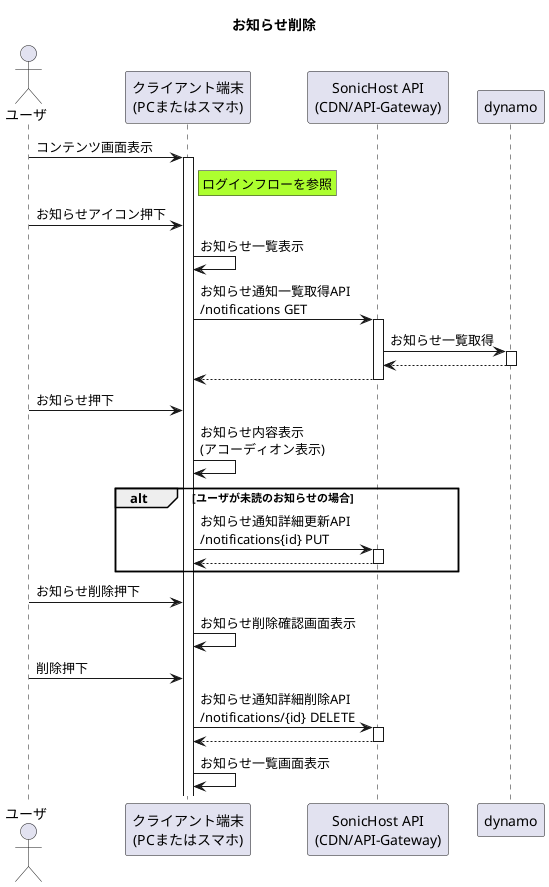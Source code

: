 @startuml  お知らせ削除
title お知らせ削除

' アクター定義
actor "ユーザ" as user
participant "クライアント端末\n(PCまたはスマホ)" as device
participant "SonicHost API\n(CDN/API-Gateway)" as api

user -> device ++: コンテンツ画面表示
rnote right of device #GreenYellow
    ログインフローを参照
end note
user -> device : お知らせアイコン押下
device -> device : お知らせ一覧表示
device -> api ++ : お知らせ通知一覧取得API \n/notifications GET
api -> dynamo ++ : お知らせ一覧取得
api <-- dynamo --
device <-- api --
user -> device : お知らせ押下
device -> device : お知らせ内容表示\n(アコーディオン表示)
alt ユーザが未読のお知らせの場合
    device -> api ++ : お知らせ通知詳細更新API \n/notifications{id} PUT
    device <-- api --
end
user -> device : お知らせ削除押下
device -> device : お知らせ削除確認画面表示
user -> device : 削除押下
device -> api ++ : お知らせ通知詳細削除API \n/notifications/{id} DELETE
device <-- api --
device -> device : お知らせ一覧画面表示